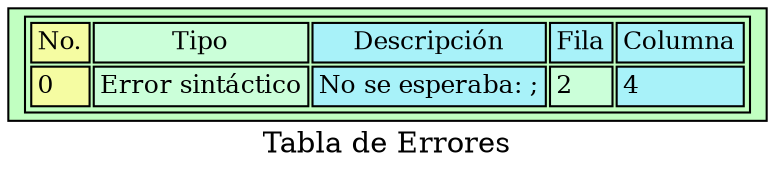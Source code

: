 digraph G {
graph[dpi = 200]
node[shape=box fontsize=12 fillcolor="darkseagreen1" style="filled"];
label="Tabla de Errores";
nodo [ label = <
<table border="1">
<tr>
<td align="text" bgcolor="#f5fca2">No.</td>
<td align="text" bgcolor="#cbffd9">Tipo</td>
<td align="text" bgcolor="#a8f2f9">Descripción</td>
<td align="text" bgcolor="#a8f2f9">Fila</td>
<td align="text" bgcolor="#a8f2f9">Columna</td>
</tr><tr>
<td align="text" bgcolor="#f5fca2">0<br align="left"/></td><td align="text" bgcolor="#cbffd9">Error sintáctico<br align="left"/></td><td align="text" bgcolor="#a8f2f9">No se esperaba: ;<br align="left"/></td><td align="text" bgcolor="#cbffd9">2<br align="left"/></td><td align="text" bgcolor="#a8f2f9">4<br align="left"/></td></tr>
</table>
>
]
}